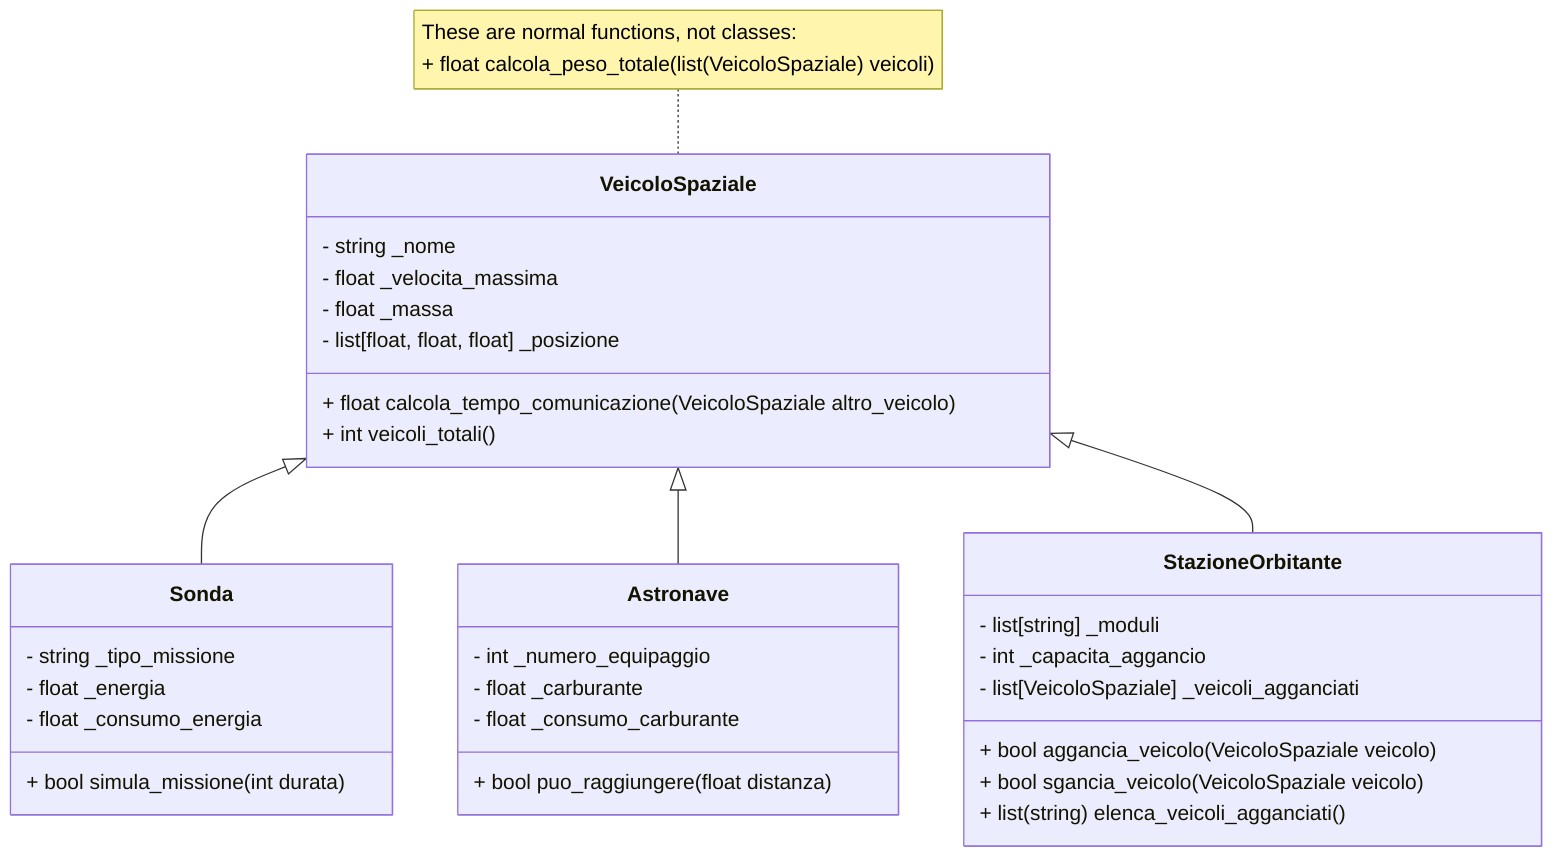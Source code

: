 classDiagram
    class VeicoloSpaziale {
        - string _nome
        - float _velocita_massima
        - float _massa
        - list[float, float, float] _posizione

        + float calcola_tempo_comunicazione(VeicoloSpaziale altro_veicolo)
        + int veicoli_totali()
    }

    class Sonda {
        - string _tipo_missione
        - float _energia
        - float _consumo_energia

        + bool simula_missione(int durata)
    }

    class Astronave {
        - int _numero_equipaggio
        - float _carburante
        - float _consumo_carburante

        + bool puo_raggiungere(float distanza)
    }

    class StazioneOrbitante {
        - list[string] _moduli
        - int _capacita_aggancio
        - list[VeicoloSpaziale] _veicoli_agganciati

        + bool aggancia_veicolo(VeicoloSpaziale veicolo)
        + bool sgancia_veicolo(VeicoloSpaziale veicolo)
        + list(string) elenca_veicoli_agganciati()
    }

    note for VeicoloSpaziale "These are normal functions, not classes:
    + float calcola_peso_totale(list(VeicoloSpaziale) veicoli)"

    VeicoloSpaziale <|-- Sonda
    VeicoloSpaziale <|-- Astronave
    VeicoloSpaziale <|-- StazioneOrbitante